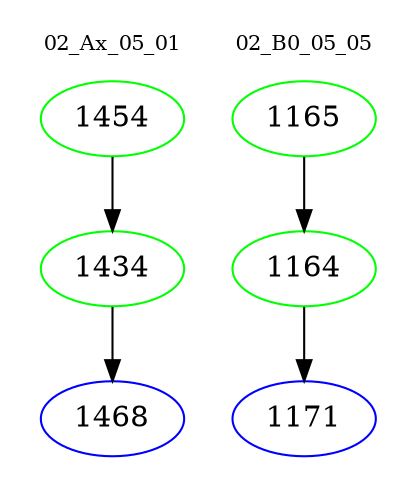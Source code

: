 digraph{
subgraph cluster_0 {
color = white
label = "02_Ax_05_01";
fontsize=10;
T0_1454 [label="1454", color="green"]
T0_1454 -> T0_1434 [color="black"]
T0_1434 [label="1434", color="green"]
T0_1434 -> T0_1468 [color="black"]
T0_1468 [label="1468", color="blue"]
}
subgraph cluster_1 {
color = white
label = "02_B0_05_05";
fontsize=10;
T1_1165 [label="1165", color="green"]
T1_1165 -> T1_1164 [color="black"]
T1_1164 [label="1164", color="green"]
T1_1164 -> T1_1171 [color="black"]
T1_1171 [label="1171", color="blue"]
}
}
